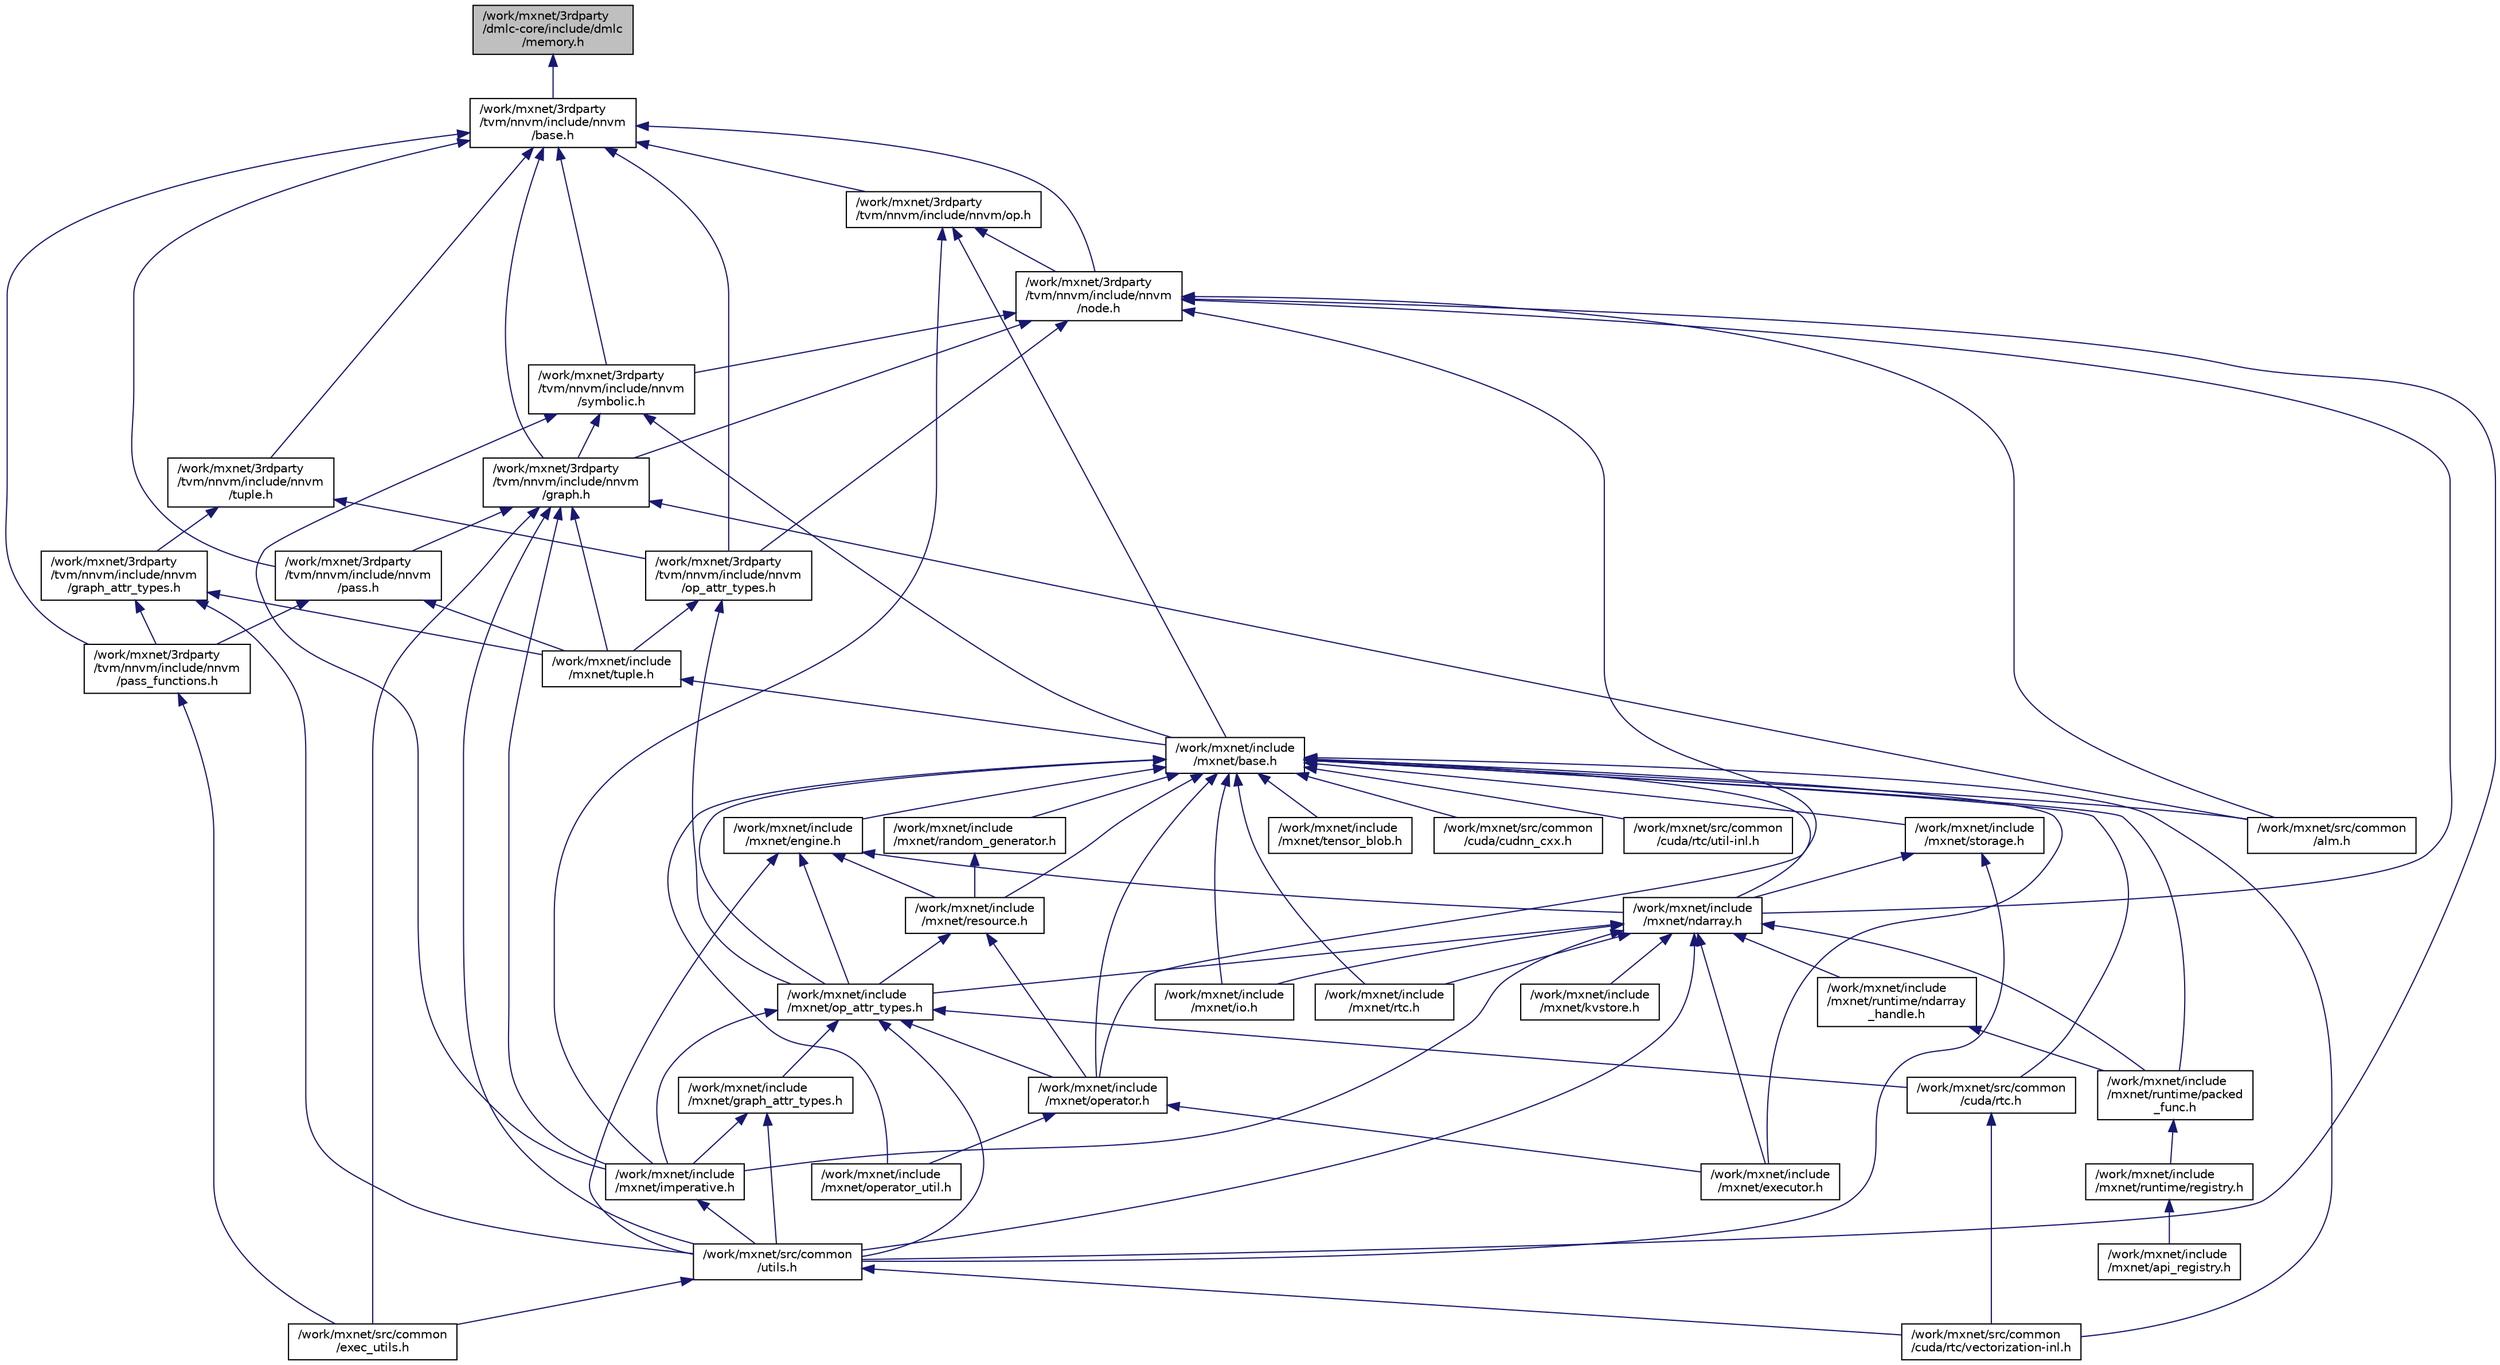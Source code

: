 digraph "/work/mxnet/3rdparty/dmlc-core/include/dmlc/memory.h"
{
 // LATEX_PDF_SIZE
  edge [fontname="Helvetica",fontsize="10",labelfontname="Helvetica",labelfontsize="10"];
  node [fontname="Helvetica",fontsize="10",shape=record];
  Node1 [label="/work/mxnet/3rdparty\l/dmlc-core/include/dmlc\l/memory.h",height=0.2,width=0.4,color="black", fillcolor="grey75", style="filled", fontcolor="black",tooltip="Additional memory hanlding utilities."];
  Node1 -> Node2 [dir="back",color="midnightblue",fontsize="10",style="solid",fontname="Helvetica"];
  Node2 [label="/work/mxnet/3rdparty\l/tvm/nnvm/include/nnvm\l/base.h",height=0.2,width=0.4,color="black", fillcolor="white", style="filled",URL="$3rdparty_2tvm_2nnvm_2include_2nnvm_2base_8h.html",tooltip="Configuration of nnvm as well as basic data structure."];
  Node2 -> Node3 [dir="back",color="midnightblue",fontsize="10",style="solid",fontname="Helvetica"];
  Node3 [label="/work/mxnet/3rdparty\l/tvm/nnvm/include/nnvm\l/graph.h",height=0.2,width=0.4,color="black", fillcolor="white", style="filled",URL="$graph_8h.html",tooltip="Configuation of nnvm as well as basic data structure."];
  Node3 -> Node4 [dir="back",color="midnightblue",fontsize="10",style="solid",fontname="Helvetica"];
  Node4 [label="/work/mxnet/include\l/mxnet/tuple.h",height=0.2,width=0.4,color="black", fillcolor="white", style="filled",URL="$include_2mxnet_2tuple_8h.html",tooltip="Data structure Tuple and TShape to store dynamic sized shapes."];
  Node4 -> Node5 [dir="back",color="midnightblue",fontsize="10",style="solid",fontname="Helvetica"];
  Node5 [label="/work/mxnet/include\l/mxnet/base.h",height=0.2,width=0.4,color="black", fillcolor="white", style="filled",URL="$include_2mxnet_2base_8h.html",tooltip="configuration of MXNet as well as basic data structure."];
  Node5 -> Node6 [dir="back",color="midnightblue",fontsize="10",style="solid",fontname="Helvetica"];
  Node6 [label="/work/mxnet/include\l/mxnet/runtime/packed\l_func.h",height=0.2,width=0.4,color="black", fillcolor="white", style="filled",URL="$packed__func_8h.html",tooltip="Type-erased function used across MXNET API."];
  Node6 -> Node7 [dir="back",color="midnightblue",fontsize="10",style="solid",fontname="Helvetica"];
  Node7 [label="/work/mxnet/include\l/mxnet/runtime/registry.h",height=0.2,width=0.4,color="black", fillcolor="white", style="filled",URL="$include_2mxnet_2runtime_2registry_8h.html",tooltip="This file defines the TVM global function registry."];
  Node7 -> Node8 [dir="back",color="midnightblue",fontsize="10",style="solid",fontname="Helvetica"];
  Node8 [label="/work/mxnet/include\l/mxnet/api_registry.h",height=0.2,width=0.4,color="black", fillcolor="white", style="filled",URL="$api__registry_8h.html",tooltip="This file contains utilities related to the MXNet's global function registry."];
  Node5 -> Node9 [dir="back",color="midnightblue",fontsize="10",style="solid",fontname="Helvetica"];
  Node9 [label="/work/mxnet/include\l/mxnet/engine.h",height=0.2,width=0.4,color="black", fillcolor="white", style="filled",URL="$engine_8h.html",tooltip="Engine that schedules all the operations according to dependency."];
  Node9 -> Node10 [dir="back",color="midnightblue",fontsize="10",style="solid",fontname="Helvetica"];
  Node10 [label="/work/mxnet/include\l/mxnet/ndarray.h",height=0.2,width=0.4,color="black", fillcolor="white", style="filled",URL="$include_2mxnet_2ndarray_8h.html",tooltip="NDArray interface that handles array arithematics."];
  Node10 -> Node6 [dir="back",color="midnightblue",fontsize="10",style="solid",fontname="Helvetica"];
  Node10 -> Node11 [dir="back",color="midnightblue",fontsize="10",style="solid",fontname="Helvetica"];
  Node11 [label="/work/mxnet/include\l/mxnet/executor.h",height=0.2,width=0.4,color="black", fillcolor="white", style="filled",URL="$include_2mxnet_2executor_8h.html",tooltip="Symbolic executor interface of mxnet."];
  Node10 -> Node12 [dir="back",color="midnightblue",fontsize="10",style="solid",fontname="Helvetica"];
  Node12 [label="/work/mxnet/include\l/mxnet/op_attr_types.h",height=0.2,width=0.4,color="black", fillcolor="white", style="filled",URL="$include_2mxnet_2op__attr__types_8h.html",tooltip="Additional operator attributes beside the ones provided by NNVM."];
  Node12 -> Node13 [dir="back",color="midnightblue",fontsize="10",style="solid",fontname="Helvetica"];
  Node13 [label="/work/mxnet/include\l/mxnet/operator.h",height=0.2,width=0.4,color="black", fillcolor="white", style="filled",URL="$include_2mxnet_2operator_8h.html",tooltip="Operator interface of mxnet."];
  Node13 -> Node11 [dir="back",color="midnightblue",fontsize="10",style="solid",fontname="Helvetica"];
  Node13 -> Node14 [dir="back",color="midnightblue",fontsize="10",style="solid",fontname="Helvetica"];
  Node14 [label="/work/mxnet/include\l/mxnet/operator_util.h",height=0.2,width=0.4,color="black", fillcolor="white", style="filled",URL="$operator__util_8h.html",tooltip="Utility functions and registries to help quickly build new operators. [Deprecated] Use the register f..."];
  Node12 -> Node15 [dir="back",color="midnightblue",fontsize="10",style="solid",fontname="Helvetica"];
  Node15 [label="/work/mxnet/include\l/mxnet/graph_attr_types.h",height=0.2,width=0.4,color="black", fillcolor="white", style="filled",URL="$include_2mxnet_2graph__attr__types_8h.html",tooltip="Data structures that can appear in graph attributes."];
  Node15 -> Node16 [dir="back",color="midnightblue",fontsize="10",style="solid",fontname="Helvetica"];
  Node16 [label="/work/mxnet/include\l/mxnet/imperative.h",height=0.2,width=0.4,color="black", fillcolor="white", style="filled",URL="$imperative_8h.html",tooltip=" "];
  Node16 -> Node17 [dir="back",color="midnightblue",fontsize="10",style="solid",fontname="Helvetica"];
  Node17 [label="/work/mxnet/src/common\l/utils.h",height=0.2,width=0.4,color="black", fillcolor="white", style="filled",URL="$utils_8h.html",tooltip="Basic utilility functions."];
  Node17 -> Node18 [dir="back",color="midnightblue",fontsize="10",style="solid",fontname="Helvetica"];
  Node18 [label="/work/mxnet/src/common\l/cuda/rtc/vectorization-inl.h",height=0.2,width=0.4,color="black", fillcolor="white", style="filled",URL="$vectorization-inl_8h.html",tooltip=" "];
  Node17 -> Node19 [dir="back",color="midnightblue",fontsize="10",style="solid",fontname="Helvetica"];
  Node19 [label="/work/mxnet/src/common\l/exec_utils.h",height=0.2,width=0.4,color="black", fillcolor="white", style="filled",URL="$exec__utils_8h.html",tooltip="Common utility functions for executors."];
  Node15 -> Node17 [dir="back",color="midnightblue",fontsize="10",style="solid",fontname="Helvetica"];
  Node12 -> Node16 [dir="back",color="midnightblue",fontsize="10",style="solid",fontname="Helvetica"];
  Node12 -> Node20 [dir="back",color="midnightblue",fontsize="10",style="solid",fontname="Helvetica"];
  Node20 [label="/work/mxnet/src/common\l/cuda/rtc.h",height=0.2,width=0.4,color="black", fillcolor="white", style="filled",URL="$src_2common_2cuda_2rtc_8h.html",tooltip=" "];
  Node20 -> Node18 [dir="back",color="midnightblue",fontsize="10",style="solid",fontname="Helvetica"];
  Node12 -> Node17 [dir="back",color="midnightblue",fontsize="10",style="solid",fontname="Helvetica"];
  Node10 -> Node16 [dir="back",color="midnightblue",fontsize="10",style="solid",fontname="Helvetica"];
  Node10 -> Node21 [dir="back",color="midnightblue",fontsize="10",style="solid",fontname="Helvetica"];
  Node21 [label="/work/mxnet/include\l/mxnet/io.h",height=0.2,width=0.4,color="black", fillcolor="white", style="filled",URL="$include_2mxnet_2io_8h.html",tooltip="mxnet io data structure and data iterator"];
  Node10 -> Node22 [dir="back",color="midnightblue",fontsize="10",style="solid",fontname="Helvetica"];
  Node22 [label="/work/mxnet/include\l/mxnet/kvstore.h",height=0.2,width=0.4,color="black", fillcolor="white", style="filled",URL="$include_2mxnet_2kvstore_8h.html",tooltip="key-value store interface for mxnet"];
  Node10 -> Node23 [dir="back",color="midnightblue",fontsize="10",style="solid",fontname="Helvetica"];
  Node23 [label="/work/mxnet/include\l/mxnet/rtc.h",height=0.2,width=0.4,color="black", fillcolor="white", style="filled",URL="$include_2mxnet_2rtc_8h.html",tooltip=" "];
  Node10 -> Node24 [dir="back",color="midnightblue",fontsize="10",style="solid",fontname="Helvetica"];
  Node24 [label="/work/mxnet/include\l/mxnet/runtime/ndarray\l_handle.h",height=0.2,width=0.4,color="black", fillcolor="white", style="filled",URL="$ndarray__handle_8h.html",tooltip="NDArray handle types."];
  Node24 -> Node6 [dir="back",color="midnightblue",fontsize="10",style="solid",fontname="Helvetica"];
  Node10 -> Node17 [dir="back",color="midnightblue",fontsize="10",style="solid",fontname="Helvetica"];
  Node9 -> Node25 [dir="back",color="midnightblue",fontsize="10",style="solid",fontname="Helvetica"];
  Node25 [label="/work/mxnet/include\l/mxnet/resource.h",height=0.2,width=0.4,color="black", fillcolor="white", style="filled",URL="$resource_8h.html",tooltip="Global resource allocation handling."];
  Node25 -> Node13 [dir="back",color="midnightblue",fontsize="10",style="solid",fontname="Helvetica"];
  Node25 -> Node12 [dir="back",color="midnightblue",fontsize="10",style="solid",fontname="Helvetica"];
  Node9 -> Node12 [dir="back",color="midnightblue",fontsize="10",style="solid",fontname="Helvetica"];
  Node9 -> Node17 [dir="back",color="midnightblue",fontsize="10",style="solid",fontname="Helvetica"];
  Node5 -> Node11 [dir="back",color="midnightblue",fontsize="10",style="solid",fontname="Helvetica"];
  Node5 -> Node10 [dir="back",color="midnightblue",fontsize="10",style="solid",fontname="Helvetica"];
  Node5 -> Node26 [dir="back",color="midnightblue",fontsize="10",style="solid",fontname="Helvetica"];
  Node26 [label="/work/mxnet/include\l/mxnet/storage.h",height=0.2,width=0.4,color="black", fillcolor="white", style="filled",URL="$storage_8h.html",tooltip="Storage manager across multiple devices."];
  Node26 -> Node10 [dir="back",color="midnightblue",fontsize="10",style="solid",fontname="Helvetica"];
  Node26 -> Node17 [dir="back",color="midnightblue",fontsize="10",style="solid",fontname="Helvetica"];
  Node5 -> Node13 [dir="back",color="midnightblue",fontsize="10",style="solid",fontname="Helvetica"];
  Node5 -> Node25 [dir="back",color="midnightblue",fontsize="10",style="solid",fontname="Helvetica"];
  Node5 -> Node27 [dir="back",color="midnightblue",fontsize="10",style="solid",fontname="Helvetica"];
  Node27 [label="/work/mxnet/include\l/mxnet/random_generator.h",height=0.2,width=0.4,color="black", fillcolor="white", style="filled",URL="$random__generator_8h.html",tooltip="Parallel random number generator."];
  Node27 -> Node25 [dir="back",color="midnightblue",fontsize="10",style="solid",fontname="Helvetica"];
  Node5 -> Node12 [dir="back",color="midnightblue",fontsize="10",style="solid",fontname="Helvetica"];
  Node5 -> Node21 [dir="back",color="midnightblue",fontsize="10",style="solid",fontname="Helvetica"];
  Node5 -> Node14 [dir="back",color="midnightblue",fontsize="10",style="solid",fontname="Helvetica"];
  Node5 -> Node23 [dir="back",color="midnightblue",fontsize="10",style="solid",fontname="Helvetica"];
  Node5 -> Node28 [dir="back",color="midnightblue",fontsize="10",style="solid",fontname="Helvetica"];
  Node28 [label="/work/mxnet/include\l/mxnet/tensor_blob.h",height=0.2,width=0.4,color="black", fillcolor="white", style="filled",URL="$tensor__blob_8h.html",tooltip="TBlob class that holds common representation of arbirary dimension tensor, can be used to transformed..."];
  Node5 -> Node29 [dir="back",color="midnightblue",fontsize="10",style="solid",fontname="Helvetica"];
  Node29 [label="/work/mxnet/src/common\l/alm.h",height=0.2,width=0.4,color="black", fillcolor="white", style="filled",URL="$alm_8h.html",tooltip="Automatic Layout Manager."];
  Node5 -> Node30 [dir="back",color="midnightblue",fontsize="10",style="solid",fontname="Helvetica"];
  Node30 [label="/work/mxnet/src/common\l/cuda/cudnn_cxx.h",height=0.2,width=0.4,color="black", fillcolor="white", style="filled",URL="$cudnn__cxx_8h.html",tooltip="Convenience utilities to make coding against cuDNN v8 API less verbose."];
  Node5 -> Node31 [dir="back",color="midnightblue",fontsize="10",style="solid",fontname="Helvetica"];
  Node31 [label="/work/mxnet/src/common\l/cuda/rtc/util-inl.h",height=0.2,width=0.4,color="black", fillcolor="white", style="filled",URL="$util-inl_8h.html",tooltip=" "];
  Node5 -> Node18 [dir="back",color="midnightblue",fontsize="10",style="solid",fontname="Helvetica"];
  Node5 -> Node20 [dir="back",color="midnightblue",fontsize="10",style="solid",fontname="Helvetica"];
  Node3 -> Node16 [dir="back",color="midnightblue",fontsize="10",style="solid",fontname="Helvetica"];
  Node3 -> Node32 [dir="back",color="midnightblue",fontsize="10",style="solid",fontname="Helvetica"];
  Node32 [label="/work/mxnet/3rdparty\l/tvm/nnvm/include/nnvm\l/pass.h",height=0.2,width=0.4,color="black", fillcolor="white", style="filled",URL="$pass_8h.html",tooltip="Pass that can be applied to a graph."];
  Node32 -> Node4 [dir="back",color="midnightblue",fontsize="10",style="solid",fontname="Helvetica"];
  Node32 -> Node33 [dir="back",color="midnightblue",fontsize="10",style="solid",fontname="Helvetica"];
  Node33 [label="/work/mxnet/3rdparty\l/tvm/nnvm/include/nnvm\l/pass_functions.h",height=0.2,width=0.4,color="black", fillcolor="white", style="filled",URL="$pass__functions_8h.html",tooltip="Pass functions that simply redirect the calls to ApplyPass."];
  Node33 -> Node19 [dir="back",color="midnightblue",fontsize="10",style="solid",fontname="Helvetica"];
  Node3 -> Node29 [dir="back",color="midnightblue",fontsize="10",style="solid",fontname="Helvetica"];
  Node3 -> Node17 [dir="back",color="midnightblue",fontsize="10",style="solid",fontname="Helvetica"];
  Node3 -> Node19 [dir="back",color="midnightblue",fontsize="10",style="solid",fontname="Helvetica"];
  Node2 -> Node34 [dir="back",color="midnightblue",fontsize="10",style="solid",fontname="Helvetica"];
  Node34 [label="/work/mxnet/3rdparty\l/tvm/nnvm/include/nnvm\l/node.h",height=0.2,width=0.4,color="black", fillcolor="white", style="filled",URL="$3rdparty_2tvm_2nnvm_2include_2nnvm_2node_8h.html",tooltip="Graph node data structure."];
  Node34 -> Node10 [dir="back",color="midnightblue",fontsize="10",style="solid",fontname="Helvetica"];
  Node34 -> Node13 [dir="back",color="midnightblue",fontsize="10",style="solid",fontname="Helvetica"];
  Node34 -> Node3 [dir="back",color="midnightblue",fontsize="10",style="solid",fontname="Helvetica"];
  Node34 -> Node35 [dir="back",color="midnightblue",fontsize="10",style="solid",fontname="Helvetica"];
  Node35 [label="/work/mxnet/3rdparty\l/tvm/nnvm/include/nnvm\l/symbolic.h",height=0.2,width=0.4,color="black", fillcolor="white", style="filled",URL="$symbolic_8h.html",tooltip="Symbolic graph construction API."];
  Node35 -> Node5 [dir="back",color="midnightblue",fontsize="10",style="solid",fontname="Helvetica"];
  Node35 -> Node16 [dir="back",color="midnightblue",fontsize="10",style="solid",fontname="Helvetica"];
  Node35 -> Node3 [dir="back",color="midnightblue",fontsize="10",style="solid",fontname="Helvetica"];
  Node34 -> Node36 [dir="back",color="midnightblue",fontsize="10",style="solid",fontname="Helvetica"];
  Node36 [label="/work/mxnet/3rdparty\l/tvm/nnvm/include/nnvm\l/op_attr_types.h",height=0.2,width=0.4,color="black", fillcolor="white", style="filled",URL="$3rdparty_2tvm_2nnvm_2include_2nnvm_2op__attr__types_8h.html",tooltip="Data structures that can appear in operator attributes."];
  Node36 -> Node4 [dir="back",color="midnightblue",fontsize="10",style="solid",fontname="Helvetica"];
  Node36 -> Node12 [dir="back",color="midnightblue",fontsize="10",style="solid",fontname="Helvetica"];
  Node34 -> Node29 [dir="back",color="midnightblue",fontsize="10",style="solid",fontname="Helvetica"];
  Node34 -> Node17 [dir="back",color="midnightblue",fontsize="10",style="solid",fontname="Helvetica"];
  Node2 -> Node37 [dir="back",color="midnightblue",fontsize="10",style="solid",fontname="Helvetica"];
  Node37 [label="/work/mxnet/3rdparty\l/tvm/nnvm/include/nnvm/op.h",height=0.2,width=0.4,color="black", fillcolor="white", style="filled",URL="$op_8h.html",tooltip="Operator information structor."];
  Node37 -> Node5 [dir="back",color="midnightblue",fontsize="10",style="solid",fontname="Helvetica"];
  Node37 -> Node16 [dir="back",color="midnightblue",fontsize="10",style="solid",fontname="Helvetica"];
  Node37 -> Node34 [dir="back",color="midnightblue",fontsize="10",style="solid",fontname="Helvetica"];
  Node2 -> Node35 [dir="back",color="midnightblue",fontsize="10",style="solid",fontname="Helvetica"];
  Node2 -> Node38 [dir="back",color="midnightblue",fontsize="10",style="solid",fontname="Helvetica"];
  Node38 [label="/work/mxnet/3rdparty\l/tvm/nnvm/include/nnvm\l/tuple.h",height=0.2,width=0.4,color="black", fillcolor="white", style="filled",URL="$3rdparty_2tvm_2nnvm_2include_2nnvm_2tuple_8h.html",tooltip="Data structure Tuple and TShape to store dynamic sized shapes."];
  Node38 -> Node39 [dir="back",color="midnightblue",fontsize="10",style="solid",fontname="Helvetica"];
  Node39 [label="/work/mxnet/3rdparty\l/tvm/nnvm/include/nnvm\l/graph_attr_types.h",height=0.2,width=0.4,color="black", fillcolor="white", style="filled",URL="$3rdparty_2tvm_2nnvm_2include_2nnvm_2graph__attr__types_8h.html",tooltip="Data structures that can appear in graph attributes."];
  Node39 -> Node4 [dir="back",color="midnightblue",fontsize="10",style="solid",fontname="Helvetica"];
  Node39 -> Node33 [dir="back",color="midnightblue",fontsize="10",style="solid",fontname="Helvetica"];
  Node39 -> Node17 [dir="back",color="midnightblue",fontsize="10",style="solid",fontname="Helvetica"];
  Node38 -> Node36 [dir="back",color="midnightblue",fontsize="10",style="solid",fontname="Helvetica"];
  Node2 -> Node36 [dir="back",color="midnightblue",fontsize="10",style="solid",fontname="Helvetica"];
  Node2 -> Node32 [dir="back",color="midnightblue",fontsize="10",style="solid",fontname="Helvetica"];
  Node2 -> Node33 [dir="back",color="midnightblue",fontsize="10",style="solid",fontname="Helvetica"];
}

